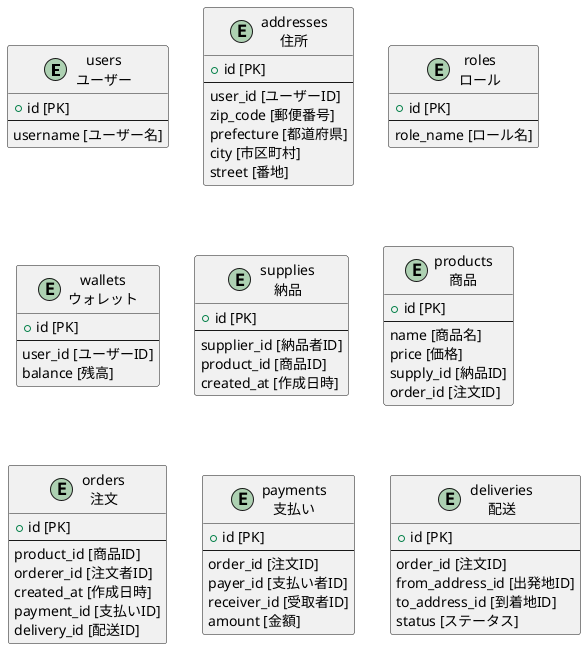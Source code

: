 @startuml tables
entity users as "users\nユーザー" {
	+ id [PK]
	--
	username [ユーザー名]
}

entity address as "addresses\n住所" {
	+ id [PK]
	--
	user_id [ユーザーID]
	zip_code [郵便番号]
	prefecture [都道府県]
	city [市区町村]
	street [番地]
}

entity roles as "roles\nロール" {
	+ id [PK]
	--
	role_name [ロール名]
}

entity wallets as "wallets\nウォレット" {
	+ id [PK]
	--
	user_id [ユーザーID]
	balance [残高]
}

entity supplies as "supplies\n納品" {
	+ id [PK]
	--
	supplier_id [納品者ID]
	product_id [商品ID]
	created_at [作成日時]
}

entity products as "products\n商品" {
	+ id [PK]
	--
	name [商品名]
	price [価格]
	supply_id [納品ID]
	order_id [注文ID]
}

entity orders as "orders\n注文" {
	+ id [PK]
	--
	product_id [商品ID]
	orderer_id [注文者ID]
	created_at [作成日時]
	payment_id [支払いID]
	delivery_id [配送ID]
}

entity payments as "payments\n支払い" {
	+ id [PK]
	--
	order_id [注文ID]
	payer_id [支払い者ID]
	receiver_id [受取者ID]
	amount [金額]
}

entity deliveries as "deliveries\n配送" {
	+ id [PK]
	--
	order_id [注文ID]
	from_address_id [出発地ID]
	to_address_id [到着地ID]
	status [ステータス]
}

@enduml
